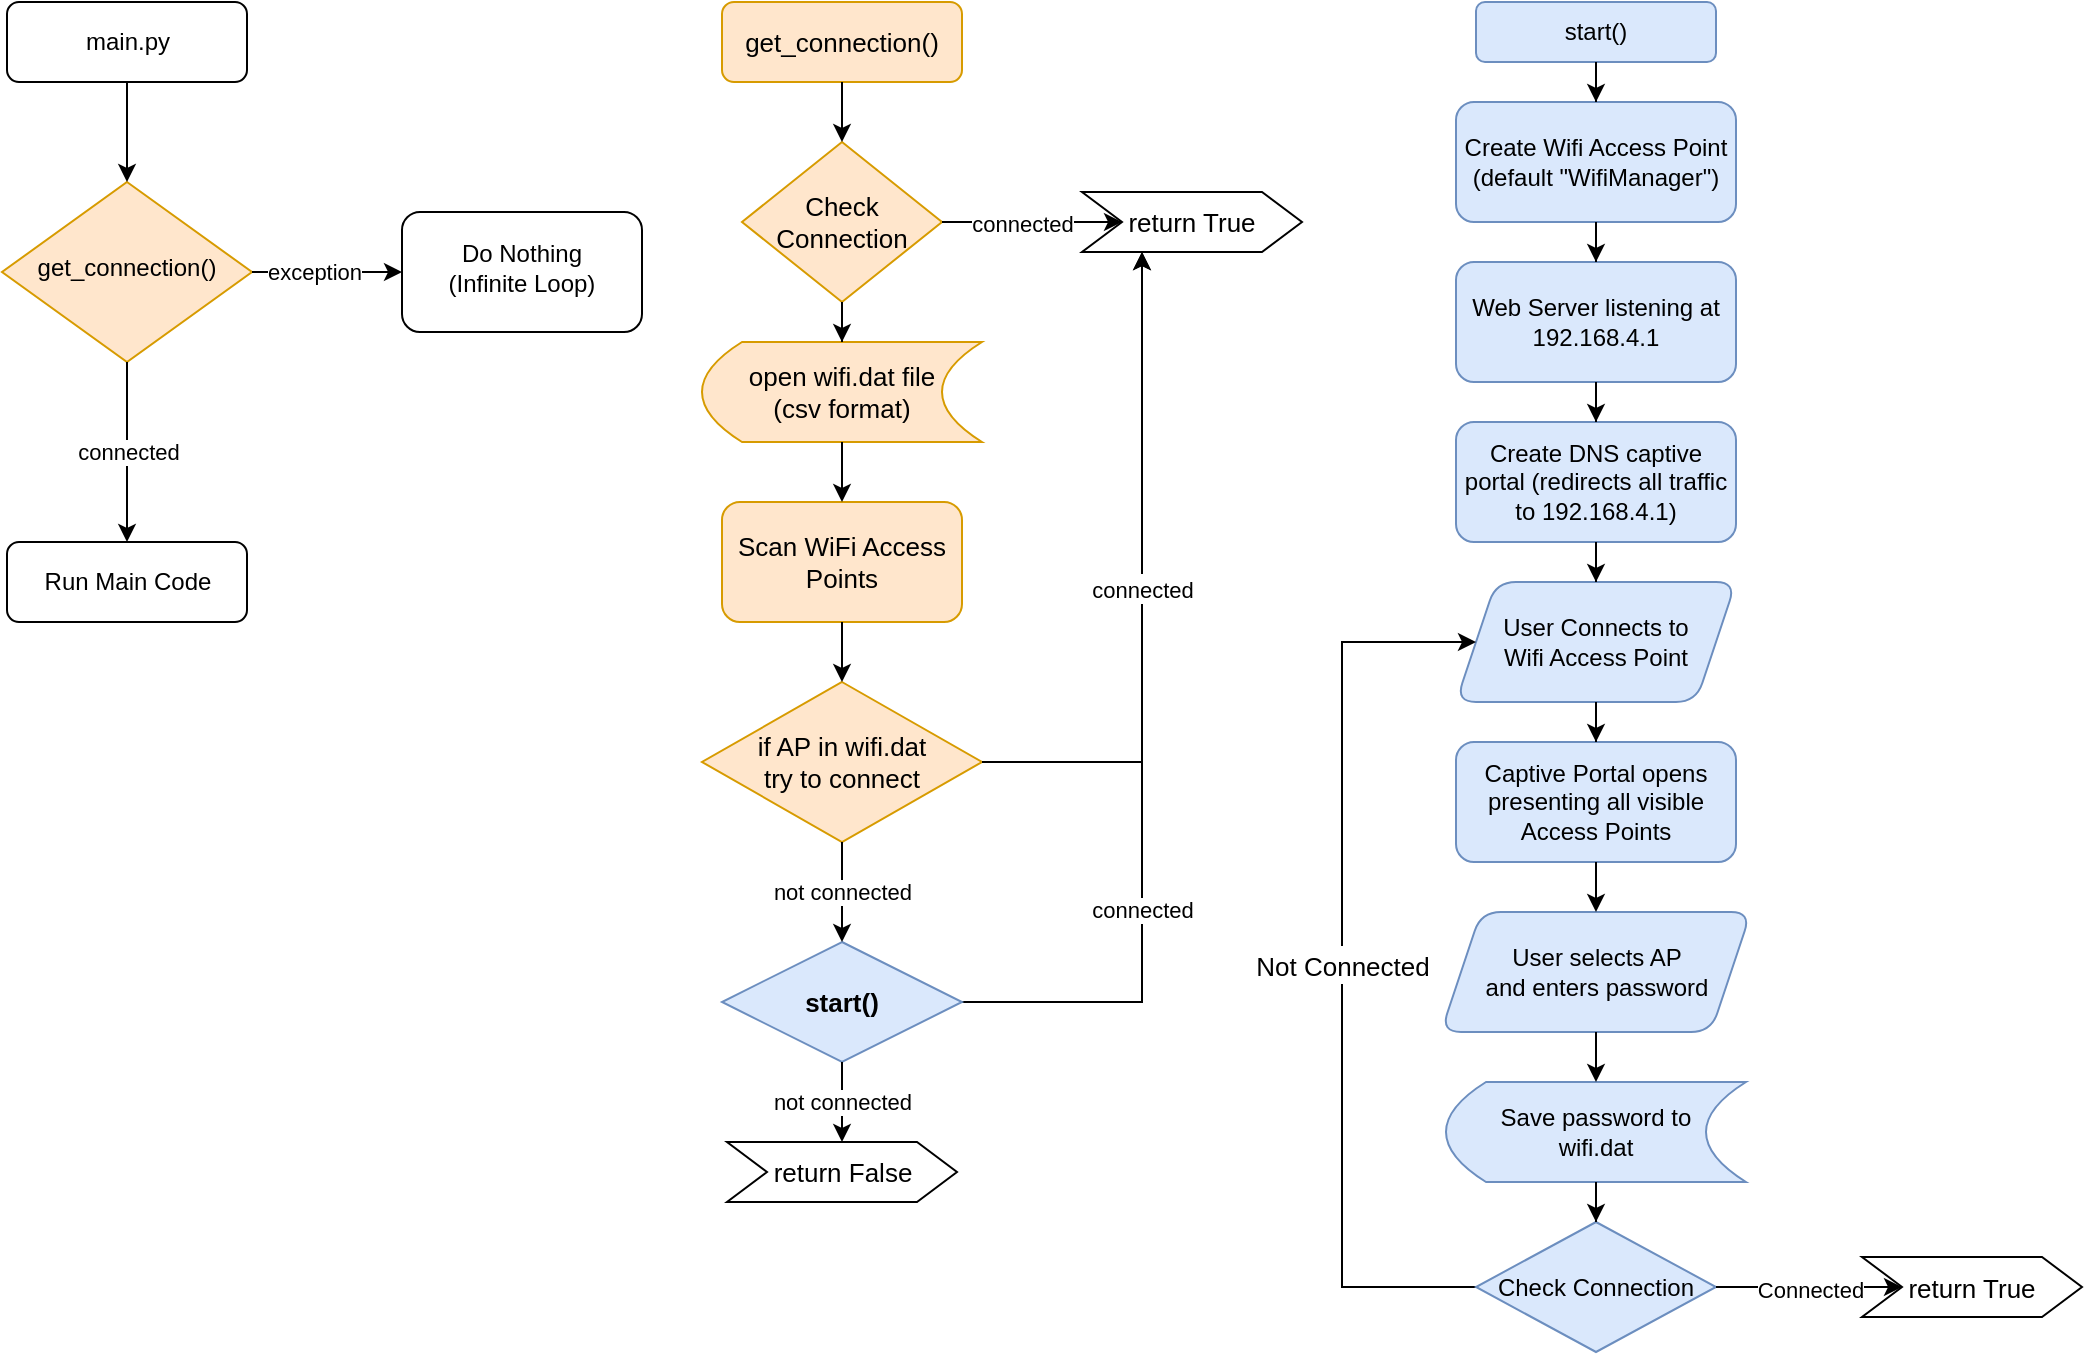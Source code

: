 <mxfile version="16.6.4" type="device"><diagram id="C5RBs43oDa-KdzZeNtuy" name="Page-1"><mxGraphModel dx="1220" dy="1121" grid="1" gridSize="10" guides="1" tooltips="1" connect="1" arrows="1" fold="1" page="1" pageScale="1" pageWidth="827" pageHeight="1169" math="0" shadow="0"><root><mxCell id="WIyWlLk6GJQsqaUBKTNV-0"/><mxCell id="WIyWlLk6GJQsqaUBKTNV-1" parent="WIyWlLk6GJQsqaUBKTNV-0"/><mxCell id="dpM8qxRk5N0jeplmTCdC-50" value="" style="group" vertex="1" connectable="0" parent="WIyWlLk6GJQsqaUBKTNV-1"><mxGeometry x="690" y="40" width="370" height="675" as="geometry"/></mxCell><mxCell id="dpM8qxRk5N0jeplmTCdC-12" value="start()" style="rounded=1;whiteSpace=wrap;html=1;fillColor=#dae8fc;strokeColor=#6c8ebf;" vertex="1" parent="dpM8qxRk5N0jeplmTCdC-50"><mxGeometry x="67" width="120" height="30" as="geometry"/></mxCell><mxCell id="dpM8qxRk5N0jeplmTCdC-13" value="Create Wifi Access Point &lt;br&gt;(default &quot;WifiManager&quot;)" style="whiteSpace=wrap;html=1;rounded=1;fillColor=#dae8fc;strokeColor=#6c8ebf;" vertex="1" parent="dpM8qxRk5N0jeplmTCdC-50"><mxGeometry x="57" y="50" width="140" height="60" as="geometry"/></mxCell><mxCell id="dpM8qxRk5N0jeplmTCdC-14" value="" style="edgeStyle=orthogonalEdgeStyle;rounded=0;orthogonalLoop=1;jettySize=auto;html=1;" edge="1" parent="dpM8qxRk5N0jeplmTCdC-50" source="dpM8qxRk5N0jeplmTCdC-12" target="dpM8qxRk5N0jeplmTCdC-13"><mxGeometry relative="1" as="geometry"/></mxCell><mxCell id="dpM8qxRk5N0jeplmTCdC-15" value="Web Server listening at&lt;br&gt;192.168.4.1" style="whiteSpace=wrap;html=1;rounded=1;fillColor=#dae8fc;strokeColor=#6c8ebf;" vertex="1" parent="dpM8qxRk5N0jeplmTCdC-50"><mxGeometry x="57" y="130" width="140" height="60" as="geometry"/></mxCell><mxCell id="dpM8qxRk5N0jeplmTCdC-16" value="" style="edgeStyle=orthogonalEdgeStyle;rounded=0;orthogonalLoop=1;jettySize=auto;html=1;" edge="1" parent="dpM8qxRk5N0jeplmTCdC-50" source="dpM8qxRk5N0jeplmTCdC-13" target="dpM8qxRk5N0jeplmTCdC-15"><mxGeometry relative="1" as="geometry"/></mxCell><mxCell id="dpM8qxRk5N0jeplmTCdC-17" value="Create DNS captive portal (redirects all traffic to 192.168.4.1)" style="whiteSpace=wrap;html=1;rounded=1;fillColor=#dae8fc;strokeColor=#6c8ebf;" vertex="1" parent="dpM8qxRk5N0jeplmTCdC-50"><mxGeometry x="57" y="210" width="140" height="60" as="geometry"/></mxCell><mxCell id="dpM8qxRk5N0jeplmTCdC-18" value="" style="edgeStyle=orthogonalEdgeStyle;rounded=0;orthogonalLoop=1;jettySize=auto;html=1;" edge="1" parent="dpM8qxRk5N0jeplmTCdC-50" source="dpM8qxRk5N0jeplmTCdC-15" target="dpM8qxRk5N0jeplmTCdC-17"><mxGeometry relative="1" as="geometry"/></mxCell><mxCell id="dpM8qxRk5N0jeplmTCdC-30" value="User Connects to &lt;br&gt;Wifi Access Point" style="shape=parallelogram;perimeter=parallelogramPerimeter;whiteSpace=wrap;html=1;fixedSize=1;fillColor=#dae8fc;strokeColor=#6c8ebf;rounded=1;" vertex="1" parent="dpM8qxRk5N0jeplmTCdC-50"><mxGeometry x="57" y="290" width="140" height="60" as="geometry"/></mxCell><mxCell id="dpM8qxRk5N0jeplmTCdC-31" value="" style="edgeStyle=orthogonalEdgeStyle;rounded=0;orthogonalLoop=1;jettySize=auto;html=1;" edge="1" parent="dpM8qxRk5N0jeplmTCdC-50" source="dpM8qxRk5N0jeplmTCdC-17" target="dpM8qxRk5N0jeplmTCdC-30"><mxGeometry relative="1" as="geometry"/></mxCell><mxCell id="dpM8qxRk5N0jeplmTCdC-32" value="Captive Portal opens presenting all visible Access Points" style="whiteSpace=wrap;html=1;fillColor=#dae8fc;strokeColor=#6c8ebf;rounded=1;" vertex="1" parent="dpM8qxRk5N0jeplmTCdC-50"><mxGeometry x="57" y="370" width="140" height="60" as="geometry"/></mxCell><mxCell id="dpM8qxRk5N0jeplmTCdC-33" value="" style="edgeStyle=orthogonalEdgeStyle;rounded=0;orthogonalLoop=1;jettySize=auto;html=1;" edge="1" parent="dpM8qxRk5N0jeplmTCdC-50" source="dpM8qxRk5N0jeplmTCdC-30" target="dpM8qxRk5N0jeplmTCdC-32"><mxGeometry relative="1" as="geometry"/></mxCell><mxCell id="dpM8qxRk5N0jeplmTCdC-34" value="User selects AP&lt;br&gt;and enters password" style="shape=parallelogram;perimeter=parallelogramPerimeter;whiteSpace=wrap;html=1;fixedSize=1;fillColor=#dae8fc;strokeColor=#6c8ebf;rounded=1;" vertex="1" parent="dpM8qxRk5N0jeplmTCdC-50"><mxGeometry x="49.5" y="455" width="155" height="60" as="geometry"/></mxCell><mxCell id="dpM8qxRk5N0jeplmTCdC-35" value="" style="edgeStyle=orthogonalEdgeStyle;rounded=0;orthogonalLoop=1;jettySize=auto;html=1;" edge="1" parent="dpM8qxRk5N0jeplmTCdC-50" source="dpM8qxRk5N0jeplmTCdC-32" target="dpM8qxRk5N0jeplmTCdC-34"><mxGeometry relative="1" as="geometry"/></mxCell><mxCell id="dpM8qxRk5N0jeplmTCdC-36" value="Save password to&lt;br&gt;wifi.dat" style="shape=dataStorage;whiteSpace=wrap;html=1;fixedSize=1;rounded=1;fillColor=#dae8fc;strokeColor=#6c8ebf;" vertex="1" parent="dpM8qxRk5N0jeplmTCdC-50"><mxGeometry x="52" y="540" width="150" height="50" as="geometry"/></mxCell><mxCell id="dpM8qxRk5N0jeplmTCdC-37" style="edgeStyle=orthogonalEdgeStyle;rounded=0;orthogonalLoop=1;jettySize=auto;html=1;" edge="1" parent="dpM8qxRk5N0jeplmTCdC-50" source="dpM8qxRk5N0jeplmTCdC-34" target="dpM8qxRk5N0jeplmTCdC-36"><mxGeometry relative="1" as="geometry"/></mxCell><mxCell id="dpM8qxRk5N0jeplmTCdC-48" value="&lt;font style=&quot;font-size: 13px&quot;&gt;Not Connected&lt;/font&gt;" style="edgeStyle=orthogonalEdgeStyle;rounded=0;orthogonalLoop=1;jettySize=auto;html=1;fontSize=16;" edge="1" parent="dpM8qxRk5N0jeplmTCdC-50" source="dpM8qxRk5N0jeplmTCdC-38" target="dpM8qxRk5N0jeplmTCdC-30"><mxGeometry relative="1" as="geometry"><Array as="points"><mxPoint y="642"/><mxPoint y="320"/></Array></mxGeometry></mxCell><mxCell id="dpM8qxRk5N0jeplmTCdC-38" value="Check Connection" style="rhombus;whiteSpace=wrap;html=1;fillColor=#dae8fc;strokeColor=#6c8ebf;rounded=0;" vertex="1" parent="dpM8qxRk5N0jeplmTCdC-50"><mxGeometry x="67" y="610" width="120" height="65" as="geometry"/></mxCell><mxCell id="dpM8qxRk5N0jeplmTCdC-39" value="" style="edgeStyle=orthogonalEdgeStyle;rounded=0;orthogonalLoop=1;jettySize=auto;html=1;" edge="1" parent="dpM8qxRk5N0jeplmTCdC-50" source="dpM8qxRk5N0jeplmTCdC-36" target="dpM8qxRk5N0jeplmTCdC-38"><mxGeometry relative="1" as="geometry"/></mxCell><mxCell id="dpM8qxRk5N0jeplmTCdC-44" value="&lt;font style=&quot;font-size: 11px&quot;&gt;Connected&lt;/font&gt;" style="edgeStyle=orthogonalEdgeStyle;rounded=0;orthogonalLoop=1;jettySize=auto;html=1;fontSize=17;entryX=0;entryY=0.5;entryDx=0;entryDy=0;" edge="1" parent="dpM8qxRk5N0jeplmTCdC-50" source="dpM8qxRk5N0jeplmTCdC-38" target="dpM8qxRk5N0jeplmTCdC-98"><mxGeometry relative="1" as="geometry"><mxPoint x="280" y="642.5" as="targetPoint"/></mxGeometry></mxCell><mxCell id="dpM8qxRk5N0jeplmTCdC-98" value="return True" style="shape=step;perimeter=stepPerimeter;whiteSpace=wrap;html=1;fixedSize=1;rounded=0;fontSize=13;" vertex="1" parent="dpM8qxRk5N0jeplmTCdC-50"><mxGeometry x="260" y="627.5" width="110" height="30" as="geometry"/></mxCell><mxCell id="dpM8qxRk5N0jeplmTCdC-76" value="" style="group" vertex="1" connectable="0" parent="WIyWlLk6GJQsqaUBKTNV-1"><mxGeometry x="370" y="40" width="300" height="600" as="geometry"/></mxCell><mxCell id="dpM8qxRk5N0jeplmTCdC-51" value="get_connection()" style="rounded=1;whiteSpace=wrap;html=1;fontSize=13;fillColor=#ffe6cc;strokeColor=#d79b00;" vertex="1" parent="dpM8qxRk5N0jeplmTCdC-76"><mxGeometry x="10" width="120" height="40" as="geometry"/></mxCell><mxCell id="dpM8qxRk5N0jeplmTCdC-52" value="Check Connection" style="rhombus;whiteSpace=wrap;html=1;fontSize=13;fillColor=#ffe6cc;strokeColor=#d79b00;rounded=0;" vertex="1" parent="dpM8qxRk5N0jeplmTCdC-76"><mxGeometry x="20" y="70" width="100" height="80" as="geometry"/></mxCell><mxCell id="dpM8qxRk5N0jeplmTCdC-53" value="" style="edgeStyle=orthogonalEdgeStyle;rounded=0;orthogonalLoop=1;jettySize=auto;html=1;fontSize=13;" edge="1" parent="dpM8qxRk5N0jeplmTCdC-76" source="dpM8qxRk5N0jeplmTCdC-51" target="dpM8qxRk5N0jeplmTCdC-52"><mxGeometry relative="1" as="geometry"/></mxCell><mxCell id="dpM8qxRk5N0jeplmTCdC-56" value="return True" style="shape=step;perimeter=stepPerimeter;whiteSpace=wrap;html=1;fixedSize=1;rounded=0;fontSize=13;" vertex="1" parent="dpM8qxRk5N0jeplmTCdC-76"><mxGeometry x="190" y="95" width="110" height="30" as="geometry"/></mxCell><mxCell id="dpM8qxRk5N0jeplmTCdC-57" value="&lt;font style=&quot;font-size: 11px&quot;&gt;connected&lt;/font&gt;" style="edgeStyle=orthogonalEdgeStyle;rounded=0;orthogonalLoop=1;jettySize=auto;html=1;fontSize=13;" edge="1" parent="dpM8qxRk5N0jeplmTCdC-76" source="dpM8qxRk5N0jeplmTCdC-52" target="dpM8qxRk5N0jeplmTCdC-56"><mxGeometry x="-0.111" relative="1" as="geometry"><Array as="points"><mxPoint x="160" y="110"/><mxPoint x="160" y="110"/></Array><mxPoint as="offset"/></mxGeometry></mxCell><mxCell id="dpM8qxRk5N0jeplmTCdC-58" value="open wifi.dat file&lt;br&gt;(csv format)" style="shape=dataStorage;whiteSpace=wrap;html=1;fixedSize=1;rounded=0;fontSize=13;fillColor=#ffe6cc;strokeColor=#d79b00;" vertex="1" parent="dpM8qxRk5N0jeplmTCdC-76"><mxGeometry y="170" width="140" height="50" as="geometry"/></mxCell><mxCell id="dpM8qxRk5N0jeplmTCdC-60" style="edgeStyle=orthogonalEdgeStyle;rounded=0;orthogonalLoop=1;jettySize=auto;html=1;fontSize=13;" edge="1" parent="dpM8qxRk5N0jeplmTCdC-76" source="dpM8qxRk5N0jeplmTCdC-52" target="dpM8qxRk5N0jeplmTCdC-58"><mxGeometry relative="1" as="geometry"/></mxCell><mxCell id="dpM8qxRk5N0jeplmTCdC-61" value="Scan WiFi Access Points" style="whiteSpace=wrap;html=1;fontSize=13;fillColor=#ffe6cc;strokeColor=#d79b00;rounded=1;" vertex="1" parent="dpM8qxRk5N0jeplmTCdC-76"><mxGeometry x="10" y="250" width="120" height="60" as="geometry"/></mxCell><mxCell id="dpM8qxRk5N0jeplmTCdC-62" value="" style="edgeStyle=orthogonalEdgeStyle;rounded=0;orthogonalLoop=1;jettySize=auto;html=1;fontSize=13;" edge="1" parent="dpM8qxRk5N0jeplmTCdC-76" source="dpM8qxRk5N0jeplmTCdC-58" target="dpM8qxRk5N0jeplmTCdC-61"><mxGeometry relative="1" as="geometry"/></mxCell><mxCell id="dpM8qxRk5N0jeplmTCdC-63" value="if AP in wifi.dat&lt;br&gt;try to connect" style="rhombus;whiteSpace=wrap;html=1;fontSize=13;fillColor=#ffe6cc;strokeColor=#d79b00;rounded=0;" vertex="1" parent="dpM8qxRk5N0jeplmTCdC-76"><mxGeometry y="340" width="140" height="80" as="geometry"/></mxCell><mxCell id="dpM8qxRk5N0jeplmTCdC-64" value="" style="edgeStyle=orthogonalEdgeStyle;rounded=0;orthogonalLoop=1;jettySize=auto;html=1;fontSize=13;" edge="1" parent="dpM8qxRk5N0jeplmTCdC-76" source="dpM8qxRk5N0jeplmTCdC-61" target="dpM8qxRk5N0jeplmTCdC-63"><mxGeometry relative="1" as="geometry"/></mxCell><mxCell id="dpM8qxRk5N0jeplmTCdC-71" value="connected" style="edgeStyle=orthogonalEdgeStyle;rounded=0;orthogonalLoop=1;jettySize=auto;html=1;fontSize=11;" edge="1" parent="dpM8qxRk5N0jeplmTCdC-76" source="dpM8qxRk5N0jeplmTCdC-69" target="dpM8qxRk5N0jeplmTCdC-56"><mxGeometry x="-0.413" relative="1" as="geometry"><Array as="points"><mxPoint x="220" y="500"/></Array><mxPoint as="offset"/></mxGeometry></mxCell><mxCell id="dpM8qxRk5N0jeplmTCdC-69" value="&lt;b&gt;start()&lt;/b&gt;" style="rhombus;whiteSpace=wrap;html=1;fontSize=13;fillColor=#dae8fc;strokeColor=#6c8ebf;rounded=0;" vertex="1" parent="dpM8qxRk5N0jeplmTCdC-76"><mxGeometry x="10" y="470" width="120" height="60" as="geometry"/></mxCell><mxCell id="dpM8qxRk5N0jeplmTCdC-70" value="not connected" style="edgeStyle=orthogonalEdgeStyle;rounded=0;orthogonalLoop=1;jettySize=auto;html=1;fontSize=11;" edge="1" parent="dpM8qxRk5N0jeplmTCdC-76" source="dpM8qxRk5N0jeplmTCdC-63" target="dpM8qxRk5N0jeplmTCdC-69"><mxGeometry relative="1" as="geometry"/></mxCell><mxCell id="dpM8qxRk5N0jeplmTCdC-65" value="&lt;font style=&quot;font-size: 11px&quot;&gt;connected&lt;/font&gt;" style="edgeStyle=orthogonalEdgeStyle;rounded=0;orthogonalLoop=1;jettySize=auto;html=1;fontSize=13;" edge="1" parent="dpM8qxRk5N0jeplmTCdC-76" source="dpM8qxRk5N0jeplmTCdC-63" target="dpM8qxRk5N0jeplmTCdC-56"><mxGeometry x="0.0" relative="1" as="geometry"><Array as="points"><mxPoint x="220" y="380"/></Array><mxPoint as="offset"/></mxGeometry></mxCell><mxCell id="dpM8qxRk5N0jeplmTCdC-72" value="return False" style="shape=step;perimeter=stepPerimeter;whiteSpace=wrap;html=1;fixedSize=1;rounded=0;fontSize=13;" vertex="1" parent="dpM8qxRk5N0jeplmTCdC-76"><mxGeometry x="12.5" y="570" width="115" height="30" as="geometry"/></mxCell><mxCell id="dpM8qxRk5N0jeplmTCdC-73" value="not connected" style="edgeStyle=orthogonalEdgeStyle;rounded=0;orthogonalLoop=1;jettySize=auto;html=1;fontSize=11;" edge="1" parent="dpM8qxRk5N0jeplmTCdC-76" source="dpM8qxRk5N0jeplmTCdC-69" target="dpM8qxRk5N0jeplmTCdC-72"><mxGeometry relative="1" as="geometry"/></mxCell><mxCell id="dpM8qxRk5N0jeplmTCdC-6" value="" style="edgeStyle=orthogonalEdgeStyle;rounded=0;orthogonalLoop=1;jettySize=auto;html=1;" edge="1" parent="WIyWlLk6GJQsqaUBKTNV-1" source="WIyWlLk6GJQsqaUBKTNV-7"><mxGeometry relative="1" as="geometry"><mxPoint x="372.5" y="405" as="targetPoint"/></mxGeometry></mxCell><mxCell id="dpM8qxRk5N0jeplmTCdC-10" value="Connected Using &lt;br&gt;Newly Saved Credentials" style="edgeLabel;html=1;align=center;verticalAlign=middle;resizable=0;points=[];" vertex="1" connectable="0" parent="dpM8qxRk5N0jeplmTCdC-6"><mxGeometry x="-0.267" relative="1" as="geometry"><mxPoint y="21" as="offset"/></mxGeometry></mxCell><mxCell id="dpM8qxRk5N0jeplmTCdC-95" value="" style="group" vertex="1" connectable="0" parent="WIyWlLk6GJQsqaUBKTNV-1"><mxGeometry x="20" y="40" width="320" height="310" as="geometry"/></mxCell><mxCell id="WIyWlLk6GJQsqaUBKTNV-3" value="main.py" style="rounded=1;whiteSpace=wrap;html=1;fontSize=12;glass=0;strokeWidth=1;shadow=0;" parent="dpM8qxRk5N0jeplmTCdC-95" vertex="1"><mxGeometry x="2.5" width="120" height="40" as="geometry"/></mxCell><mxCell id="WIyWlLk6GJQsqaUBKTNV-6" value="get_connection()" style="rhombus;whiteSpace=wrap;html=1;shadow=0;fontFamily=Helvetica;fontSize=12;align=center;strokeWidth=1;spacing=6;spacingTop=-4;fillColor=#ffe6cc;strokeColor=#d79b00;" parent="dpM8qxRk5N0jeplmTCdC-95" vertex="1"><mxGeometry y="90" width="125" height="90" as="geometry"/></mxCell><mxCell id="dpM8qxRk5N0jeplmTCdC-3" style="edgeStyle=orthogonalEdgeStyle;rounded=0;orthogonalLoop=1;jettySize=auto;html=1;" edge="1" parent="dpM8qxRk5N0jeplmTCdC-95" source="WIyWlLk6GJQsqaUBKTNV-3" target="WIyWlLk6GJQsqaUBKTNV-6"><mxGeometry relative="1" as="geometry"/></mxCell><mxCell id="dpM8qxRk5N0jeplmTCdC-1" value="Run Main Code" style="rounded=1;whiteSpace=wrap;html=1;fontSize=12;glass=0;strokeWidth=1;shadow=0;" vertex="1" parent="dpM8qxRk5N0jeplmTCdC-95"><mxGeometry x="2.5" y="270" width="120" height="40" as="geometry"/></mxCell><mxCell id="dpM8qxRk5N0jeplmTCdC-2" value="connected" style="edgeStyle=orthogonalEdgeStyle;rounded=0;orthogonalLoop=1;jettySize=auto;html=1;" edge="1" parent="dpM8qxRk5N0jeplmTCdC-95" source="WIyWlLk6GJQsqaUBKTNV-6" target="dpM8qxRk5N0jeplmTCdC-1"><mxGeometry relative="1" as="geometry"/></mxCell><mxCell id="dpM8qxRk5N0jeplmTCdC-21" value="Do Nothing&lt;br&gt;(Infinite Loop)" style="whiteSpace=wrap;html=1;shadow=0;strokeWidth=1;spacing=6;spacingTop=-4;rounded=1;" vertex="1" parent="dpM8qxRk5N0jeplmTCdC-95"><mxGeometry x="200" y="105" width="120" height="60" as="geometry"/></mxCell><mxCell id="dpM8qxRk5N0jeplmTCdC-22" value="" style="edgeStyle=orthogonalEdgeStyle;rounded=0;orthogonalLoop=1;jettySize=auto;html=1;" edge="1" parent="dpM8qxRk5N0jeplmTCdC-95" source="WIyWlLk6GJQsqaUBKTNV-6" target="dpM8qxRk5N0jeplmTCdC-21"><mxGeometry relative="1" as="geometry"/></mxCell><mxCell id="dpM8qxRk5N0jeplmTCdC-27" value="exception" style="edgeLabel;html=1;align=center;verticalAlign=middle;resizable=0;points=[];" vertex="1" connectable="0" parent="dpM8qxRk5N0jeplmTCdC-22"><mxGeometry x="0.152" y="-1" relative="1" as="geometry"><mxPoint x="-12" y="-1" as="offset"/></mxGeometry></mxCell></root></mxGraphModel></diagram></mxfile>
